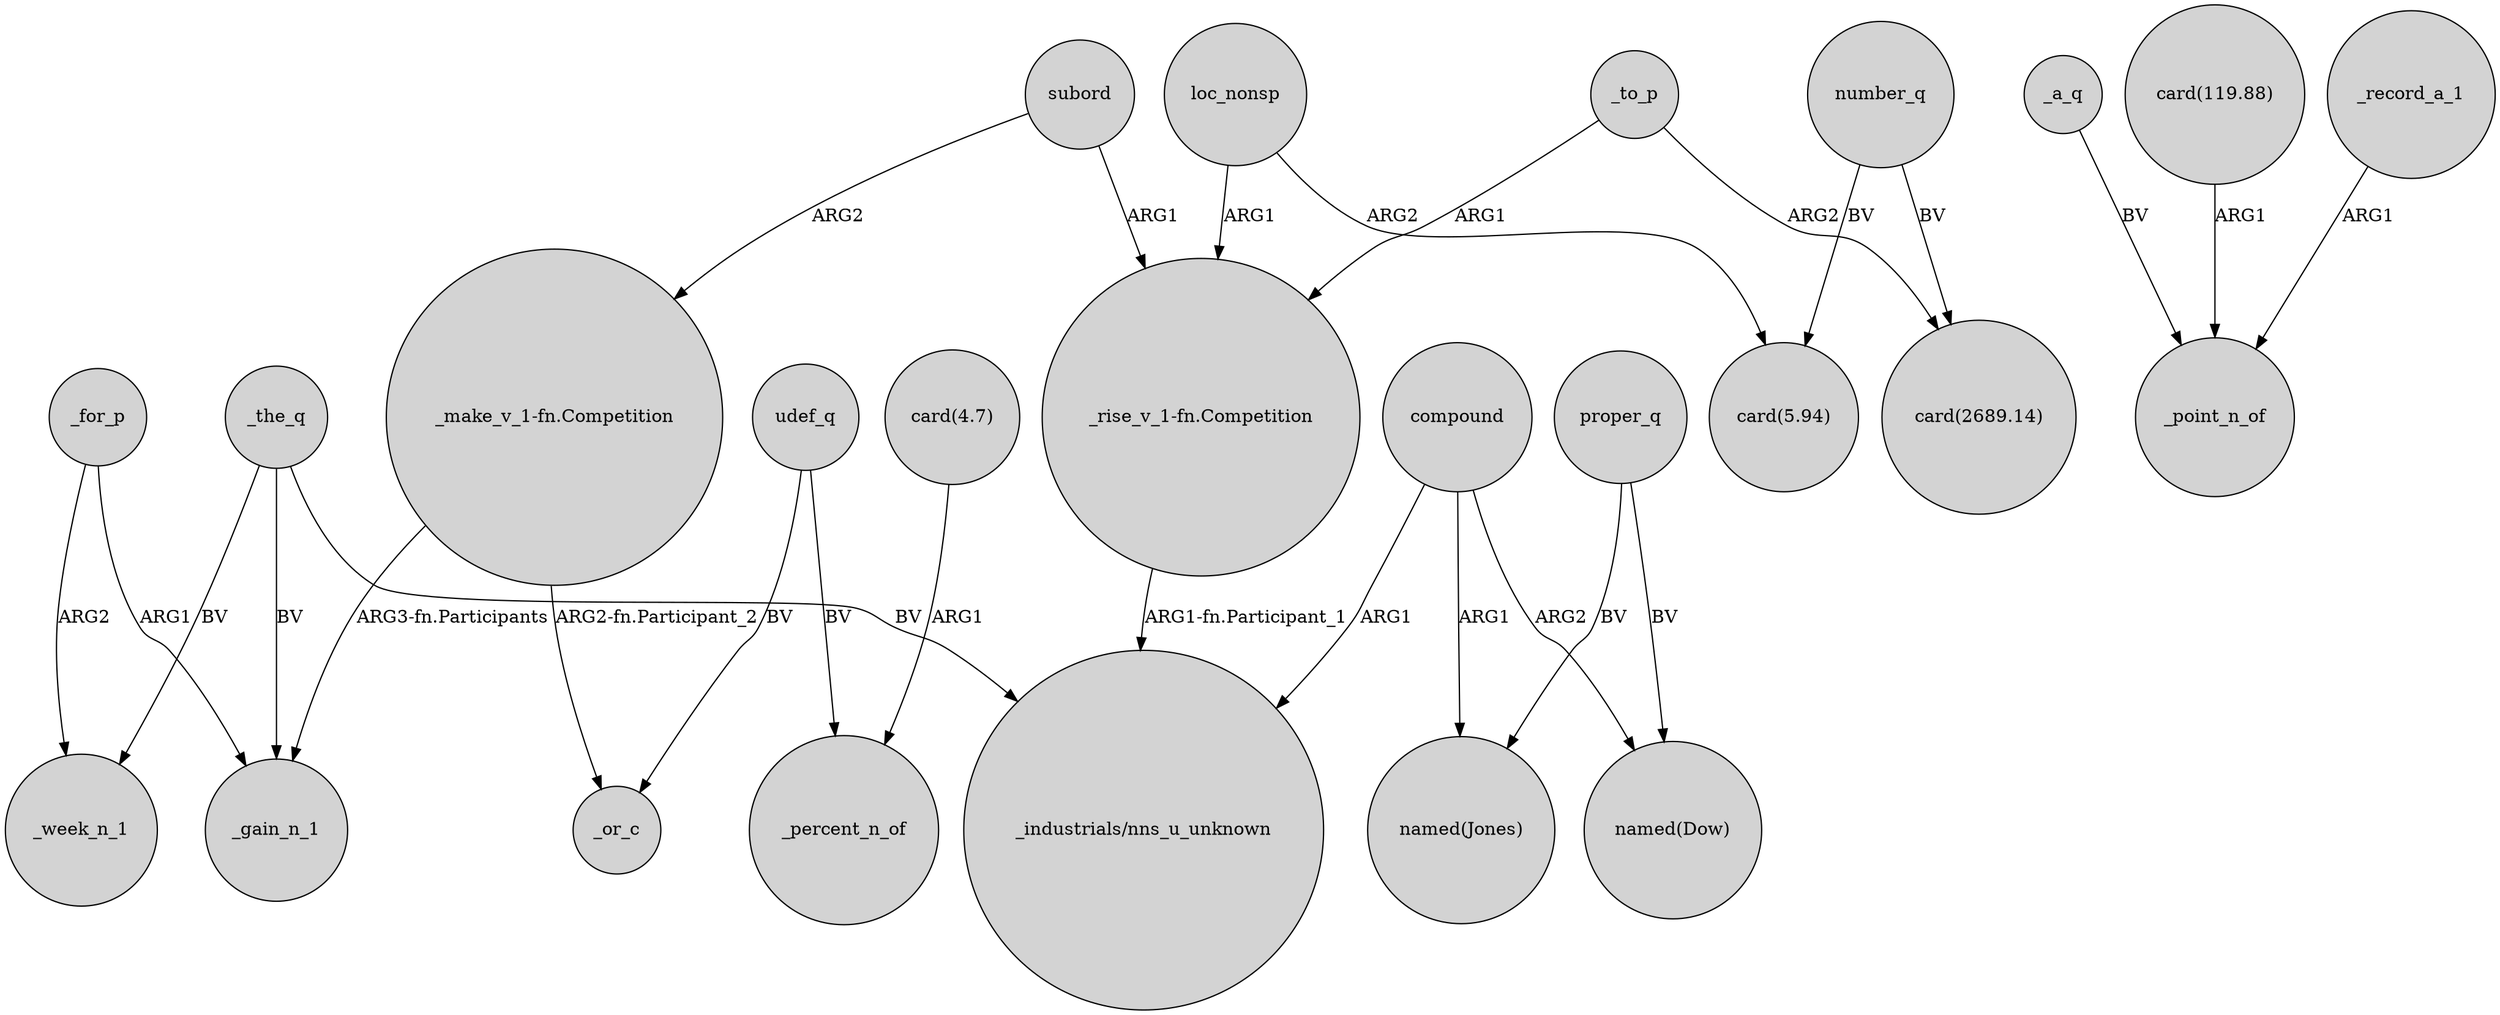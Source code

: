 digraph {
	node [shape=circle style=filled]
	_the_q -> _week_n_1 [label=BV]
	"card(4.7)" -> _percent_n_of [label=ARG1]
	loc_nonsp -> "_rise_v_1-fn.Competition" [label=ARG1]
	compound -> "named(Jones)" [label=ARG1]
	_for_p -> _gain_n_1 [label=ARG1]
	"_make_v_1-fn.Competition" -> _or_c [label="ARG2-fn.Participant_2"]
	_a_q -> _point_n_of [label=BV]
	number_q -> "card(5.94)" [label=BV]
	_the_q -> "_industrials/nns_u_unknown" [label=BV]
	"card(119.88)" -> _point_n_of [label=ARG1]
	number_q -> "card(2689.14)" [label=BV]
	_to_p -> "card(2689.14)" [label=ARG2]
	compound -> "_industrials/nns_u_unknown" [label=ARG1]
	udef_q -> _or_c [label=BV]
	_record_a_1 -> _point_n_of [label=ARG1]
	_to_p -> "_rise_v_1-fn.Competition" [label=ARG1]
	udef_q -> _percent_n_of [label=BV]
	_the_q -> _gain_n_1 [label=BV]
	proper_q -> "named(Jones)" [label=BV]
	proper_q -> "named(Dow)" [label=BV]
	"_rise_v_1-fn.Competition" -> "_industrials/nns_u_unknown" [label="ARG1-fn.Participant_1"]
	compound -> "named(Dow)" [label=ARG2]
	"_make_v_1-fn.Competition" -> _gain_n_1 [label="ARG3-fn.Participants"]
	loc_nonsp -> "card(5.94)" [label=ARG2]
	subord -> "_rise_v_1-fn.Competition" [label=ARG1]
	_for_p -> _week_n_1 [label=ARG2]
	subord -> "_make_v_1-fn.Competition" [label=ARG2]
}
